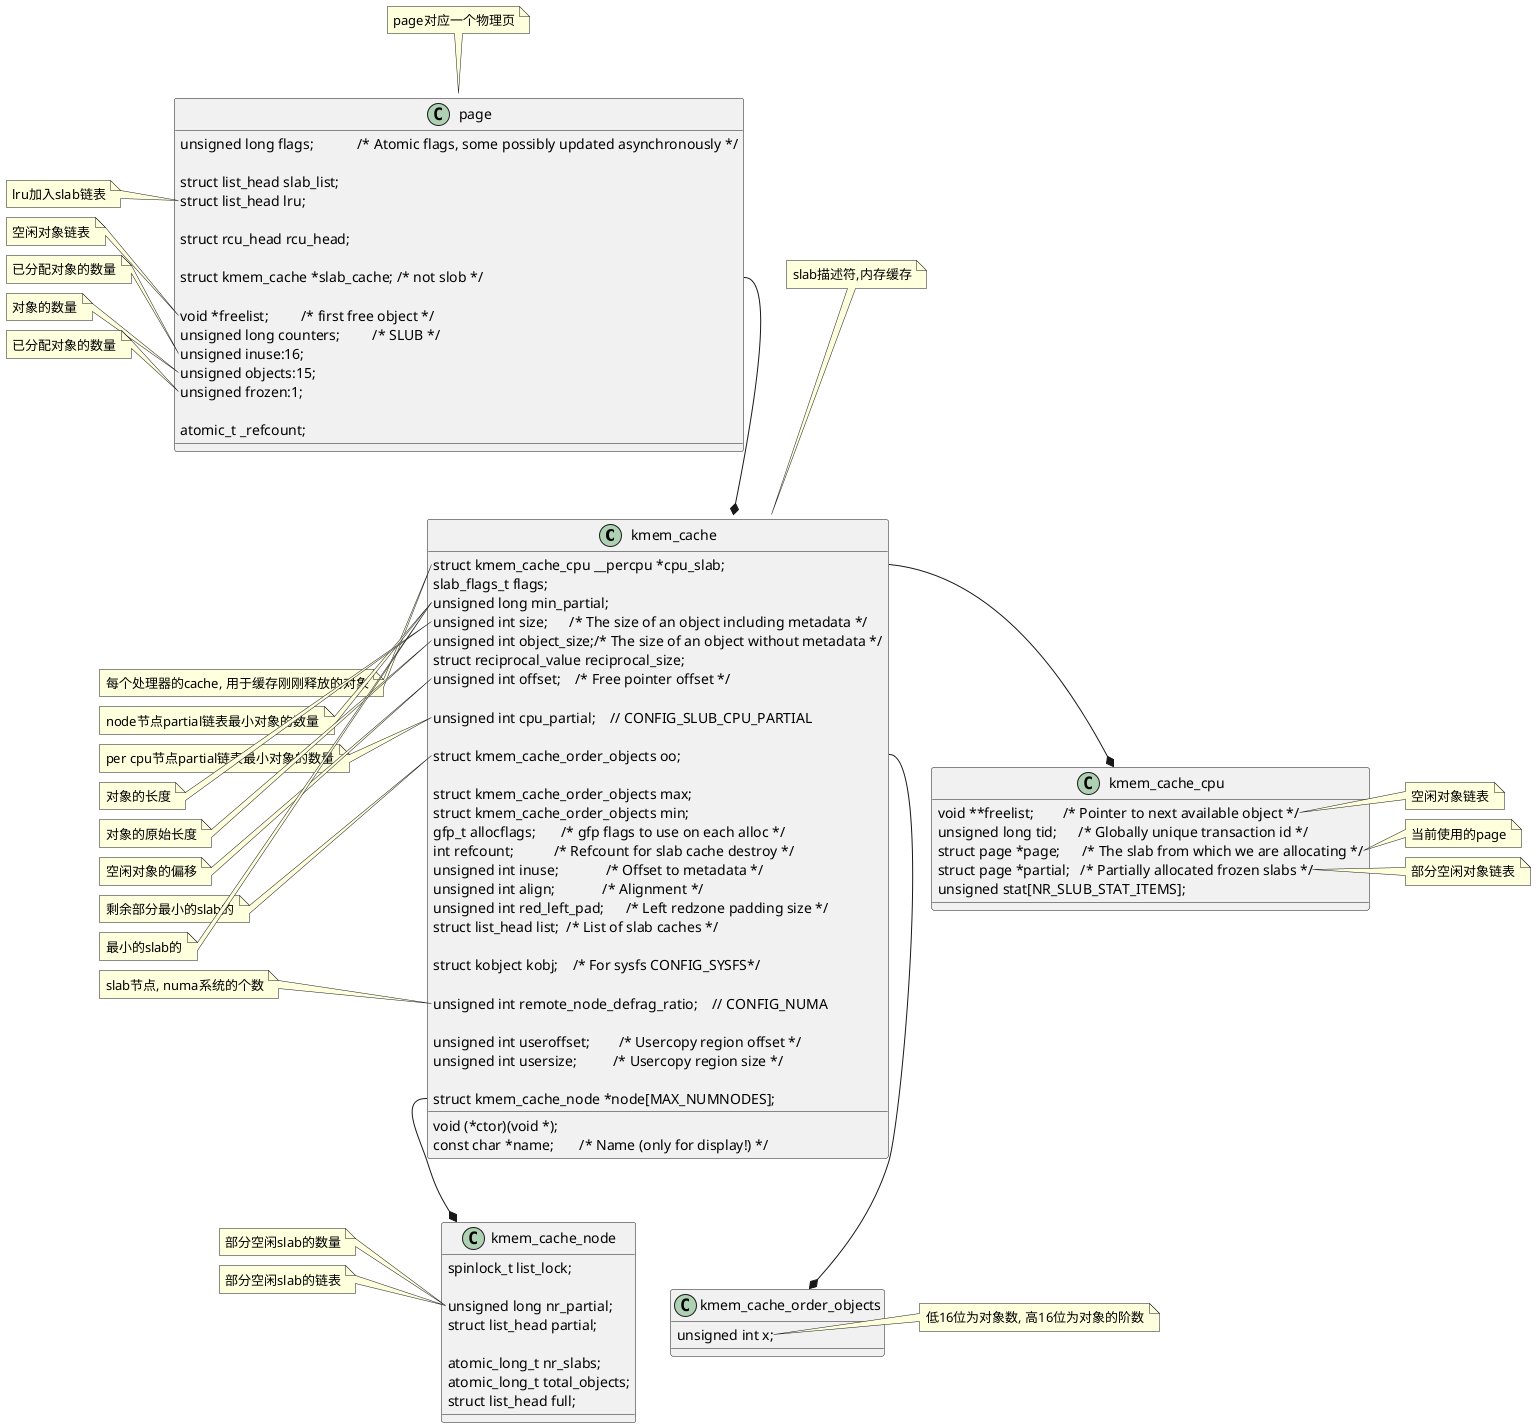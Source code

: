 @startuml
' left to right direction

class kmem_cache {
        struct kmem_cache_cpu __percpu *cpu_slab;
        slab_flags_t flags;
        unsigned long min_partial;
        unsigned int size;      /* The size of an object including metadata */
        unsigned int object_size;/* The size of an object without metadata */
        struct reciprocal_value reciprocal_size;
        unsigned int offset;    /* Free pointer offset */

        unsigned int cpu_partial;    // CONFIG_SLUB_CPU_PARTIAL

        struct kmem_cache_order_objects oo;

        struct kmem_cache_order_objects max;
        struct kmem_cache_order_objects min;
        gfp_t allocflags;       /* gfp flags to use on each alloc */
        int refcount;           /* Refcount for slab cache destroy */
        void (*ctor)(void *);
        unsigned int inuse;             /* Offset to metadata */
        unsigned int align;             /* Alignment */
        unsigned int red_left_pad;      /* Left redzone padding size */
        const char *name;       /* Name (only for display!) */
        struct list_head list;  /* List of slab caches */

        struct kobject kobj;    /* For sysfs CONFIG_SYSFS*/

        unsigned int remote_node_defrag_ratio;    // CONFIG_NUMA

        unsigned int useroffset;        /* Usercopy region offset */
        unsigned int usersize;          /* Usercopy region size */

        struct kmem_cache_node *node[MAX_NUMNODES];

}

note top: slab描述符,内存缓存

note left of kmem_cache::cpu_slab
    每个处理器的cache, 用于缓存刚刚释放的对象
end note

note left of kmem_cache::min_partial
    node节点partial链表最小对象的数量
end note

note left of kmem_cache::cpu_partial
    per cpu节点partial链表最小对象的数量
end note

note left of kmem_cache::size
    对象的长度
end note

note left of kmem_cache::object_size
    对象的原始长度
end note

note left of kmem_cache::offset
    空闲对象的偏移
end note

note left of kmem_cache::oo
    剩余部分最小的slab的
end note

note left of kmem_cache::min
    最小的slab的
end note

note left of kmem_cache::node
    slab节点, numa系统的个数
end note

class kmem_cache_order_objects {
        unsigned int x;
}

note right of kmem_cache_order_objects::x
    低16位为对象数, 高16位为对象的阶数
end note


class kmem_cache_cpu {
        void **freelist;        /* Pointer to next available object */
        unsigned long tid;      /* Globally unique transaction id */
        struct page *page;      /* The slab from which we are allocating */
        struct page *partial;   /* Partially allocated frozen slabs */
        unsigned stat[NR_SLUB_STAT_ITEMS];
}

note right of kmem_cache_cpu::freelist
    空闲对象链表
end note

note right of kmem_cache_cpu::page
    当前使用的page
end note

note right of kmem_cache_cpu::partial
    部分空闲对象链表
end note


class kmem_cache_node {
        spinlock_t list_lock;

        unsigned long nr_partial;
        struct list_head partial;

        atomic_long_t nr_slabs;
        atomic_long_t total_objects;
        struct list_head full;

}

note left of kmem_cache_node::nr_partial
    部分空闲slab的数量
end note

note left of kmem_cache_node::partial
    部分空闲slab的链表
end note

note left of kmem_cache_node::slabs_free
    每个slab的object对象未分配
end note

note left of kmem_cache_node::total_slabs
    slab数量
end note

note left of kmem_cache_node::free_objects
    空闲对象的数量
end note


class page {
    unsigned long flags;            /* Atomic flags, some possibly updated asynchronously */

    struct list_head slab_list;
    struct list_head lru;

    struct rcu_head rcu_head;

    struct kmem_cache *slab_cache; /* not slob */

    void *freelist;         /* first free object */
    unsigned long counters;         /* SLUB */
    unsigned inuse:16;
    unsigned objects:15;
    unsigned frozen:1;

    atomic_t _refcount; 
}

note top: page对应一个物理页

note left of page::lru
    lru加入slab链表
end note

note left of page::freelist
    空闲对象链表
end note

note left of page::inuse
    已分配对象的数量
end note

note left of page::objects
    对象的数量
end note

note left of page::frozen
    已分配对象的数量
end note



' page::lru --> kmem_cache_node::slabs_partial

kmem_cache::cpu_slab -right-* kmem_cache_cpu
kmem_cache::node --* kmem_cache_node
kmem_cache::oo --* kmem_cache_order_objects

page::slab_cache --* kmem_cache

















